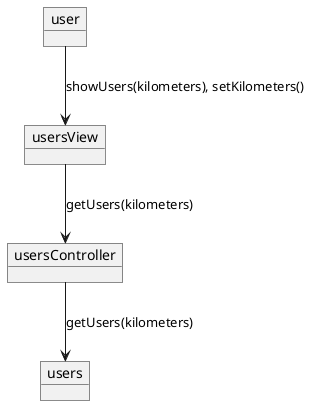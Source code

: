 @startuml
'https://plantuml.com/object-diagram

object user
object usersView
object usersController
object users

user --> usersView : showUsers(kilometers), setKilometers()
usersView --> usersController : getUsers(kilometers)
usersController --> users : getUsers(kilometers)

@enduml
